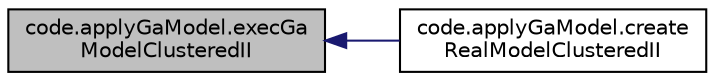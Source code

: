digraph "code.applyGaModel.execGaModelClusteredII"
{
  edge [fontname="Helvetica",fontsize="10",labelfontname="Helvetica",labelfontsize="10"];
  node [fontname="Helvetica",fontsize="10",shape=record];
  rankdir="LR";
  Node37 [label="code.applyGaModel.execGa\lModelClusteredII",height=0.2,width=0.4,color="black", fillcolor="grey75", style="filled", fontcolor="black"];
  Node37 -> Node38 [dir="back",color="midnightblue",fontsize="10",style="solid",fontname="Helvetica"];
  Node38 [label="code.applyGaModel.create\lRealModelClusteredII",height=0.2,width=0.4,color="black", fillcolor="white", style="filled",URL="$namespacecode_1_1apply_ga_model.html#a5b912584423540d386d79d90e4382d14"];
}
